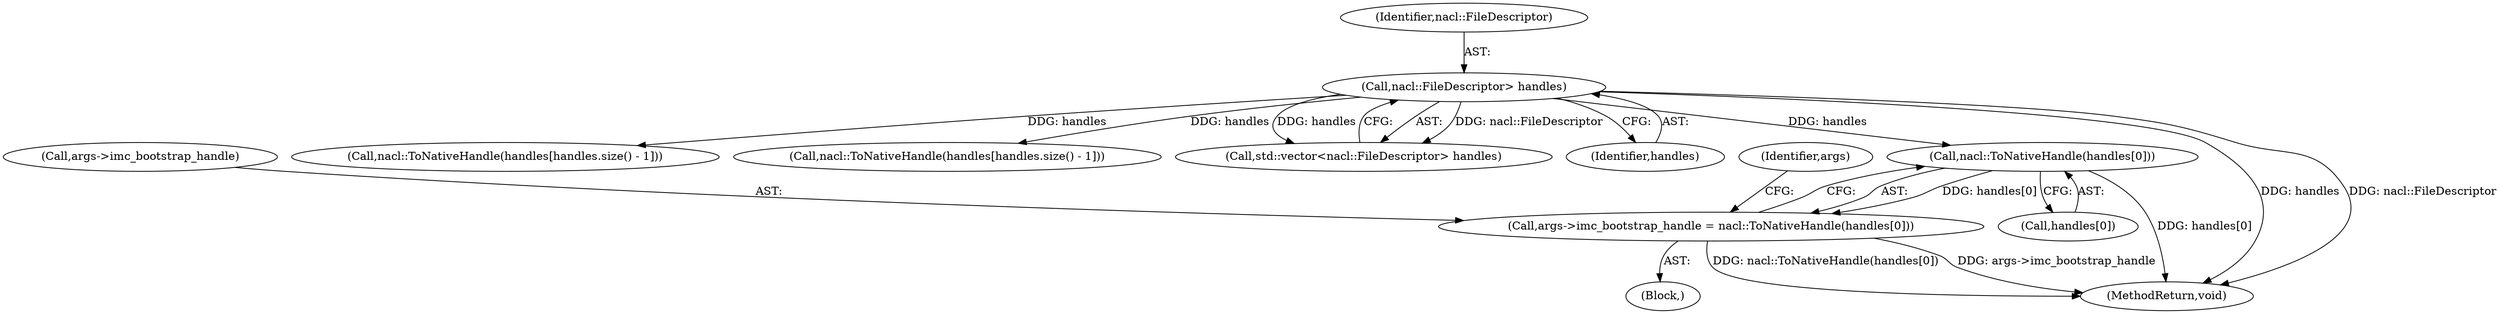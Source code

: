 digraph "0_Chrome_3b0d77670a0613f409110817455d2137576b485a_7@array" {
"1000264" [label="(Call,nacl::ToNativeHandle(handles[0]))"];
"1000152" [label="(Call,nacl::FileDescriptor> handles)"];
"1000260" [label="(Call,args->imc_bootstrap_handle = nacl::ToNativeHandle(handles[0]))"];
"1000203" [label="(Call,nacl::ToNativeHandle(handles[handles.size() - 1]))"];
"1000102" [label="(Block,)"];
"1000189" [label="(Call,nacl::ToNativeHandle(handles[handles.size() - 1]))"];
"1000261" [label="(Call,args->imc_bootstrap_handle)"];
"1000153" [label="(Identifier,nacl::FileDescriptor)"];
"1000150" [label="(Call,std::vector<nacl::FileDescriptor> handles)"];
"1000270" [label="(Identifier,args)"];
"1000265" [label="(Call,handles[0])"];
"1000264" [label="(Call,nacl::ToNativeHandle(handles[0]))"];
"1000154" [label="(Identifier,handles)"];
"1000260" [label="(Call,args->imc_bootstrap_handle = nacl::ToNativeHandle(handles[0]))"];
"1000295" [label="(MethodReturn,void)"];
"1000152" [label="(Call,nacl::FileDescriptor> handles)"];
"1000264" -> "1000260"  [label="AST: "];
"1000264" -> "1000265"  [label="CFG: "];
"1000265" -> "1000264"  [label="AST: "];
"1000260" -> "1000264"  [label="CFG: "];
"1000264" -> "1000295"  [label="DDG: handles[0]"];
"1000264" -> "1000260"  [label="DDG: handles[0]"];
"1000152" -> "1000264"  [label="DDG: handles"];
"1000152" -> "1000150"  [label="AST: "];
"1000152" -> "1000154"  [label="CFG: "];
"1000153" -> "1000152"  [label="AST: "];
"1000154" -> "1000152"  [label="AST: "];
"1000150" -> "1000152"  [label="CFG: "];
"1000152" -> "1000295"  [label="DDG: handles"];
"1000152" -> "1000295"  [label="DDG: nacl::FileDescriptor"];
"1000152" -> "1000150"  [label="DDG: nacl::FileDescriptor"];
"1000152" -> "1000150"  [label="DDG: handles"];
"1000152" -> "1000189"  [label="DDG: handles"];
"1000152" -> "1000203"  [label="DDG: handles"];
"1000260" -> "1000102"  [label="AST: "];
"1000261" -> "1000260"  [label="AST: "];
"1000270" -> "1000260"  [label="CFG: "];
"1000260" -> "1000295"  [label="DDG: nacl::ToNativeHandle(handles[0])"];
"1000260" -> "1000295"  [label="DDG: args->imc_bootstrap_handle"];
}
